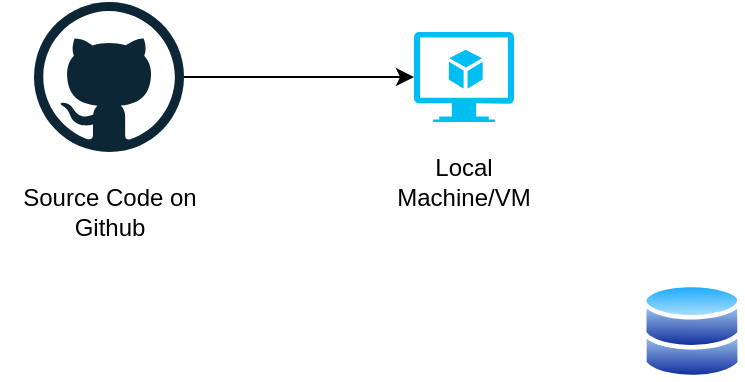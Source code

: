 <mxfile version="21.5.2" type="github">
  <diagram name="Page-1" id="Oh12haUS-0P2g4Y5k1XG">
    <mxGraphModel dx="1050" dy="541" grid="1" gridSize="10" guides="1" tooltips="1" connect="1" arrows="1" fold="1" page="1" pageScale="1" pageWidth="827" pageHeight="1169" math="0" shadow="0">
      <root>
        <mxCell id="0" />
        <mxCell id="1" parent="0" />
        <mxCell id="L7o_J_CIeaqoIE181NFn-4" value="" style="edgeStyle=orthogonalEdgeStyle;rounded=0;orthogonalLoop=1;jettySize=auto;html=1;" edge="1" parent="1" source="L7o_J_CIeaqoIE181NFn-1" target="L7o_J_CIeaqoIE181NFn-3">
          <mxGeometry relative="1" as="geometry" />
        </mxCell>
        <mxCell id="L7o_J_CIeaqoIE181NFn-1" value="" style="dashed=0;outlineConnect=0;html=1;align=center;labelPosition=center;verticalLabelPosition=bottom;verticalAlign=top;shape=mxgraph.weblogos.github" vertex="1" parent="1">
          <mxGeometry x="110" y="200" width="75" height="75" as="geometry" />
        </mxCell>
        <mxCell id="L7o_J_CIeaqoIE181NFn-2" value="Source Code on Github" style="text;html=1;strokeColor=none;fillColor=none;align=center;verticalAlign=middle;whiteSpace=wrap;rounded=0;" vertex="1" parent="1">
          <mxGeometry x="93.75" y="290" width="107.5" height="30" as="geometry" />
        </mxCell>
        <mxCell id="L7o_J_CIeaqoIE181NFn-3" value="" style="verticalLabelPosition=bottom;html=1;verticalAlign=top;align=center;strokeColor=none;fillColor=#00BEF2;shape=mxgraph.azure.virtual_machine_feature;pointerEvents=1;" vertex="1" parent="1">
          <mxGeometry x="300" y="215" width="50" height="45" as="geometry" />
        </mxCell>
        <mxCell id="L7o_J_CIeaqoIE181NFn-5" value="Local Machine/VM" style="text;html=1;strokeColor=none;fillColor=none;align=center;verticalAlign=middle;whiteSpace=wrap;rounded=0;" vertex="1" parent="1">
          <mxGeometry x="275" y="275" width="100" height="30" as="geometry" />
        </mxCell>
        <mxCell id="L7o_J_CIeaqoIE181NFn-7" value="" style="image;aspect=fixed;perimeter=ellipsePerimeter;html=1;align=center;shadow=0;dashed=0;spacingTop=3;image=img/lib/active_directory/databases.svg;" vertex="1" parent="1">
          <mxGeometry x="414" y="340" width="50" height="49" as="geometry" />
        </mxCell>
      </root>
    </mxGraphModel>
  </diagram>
</mxfile>
